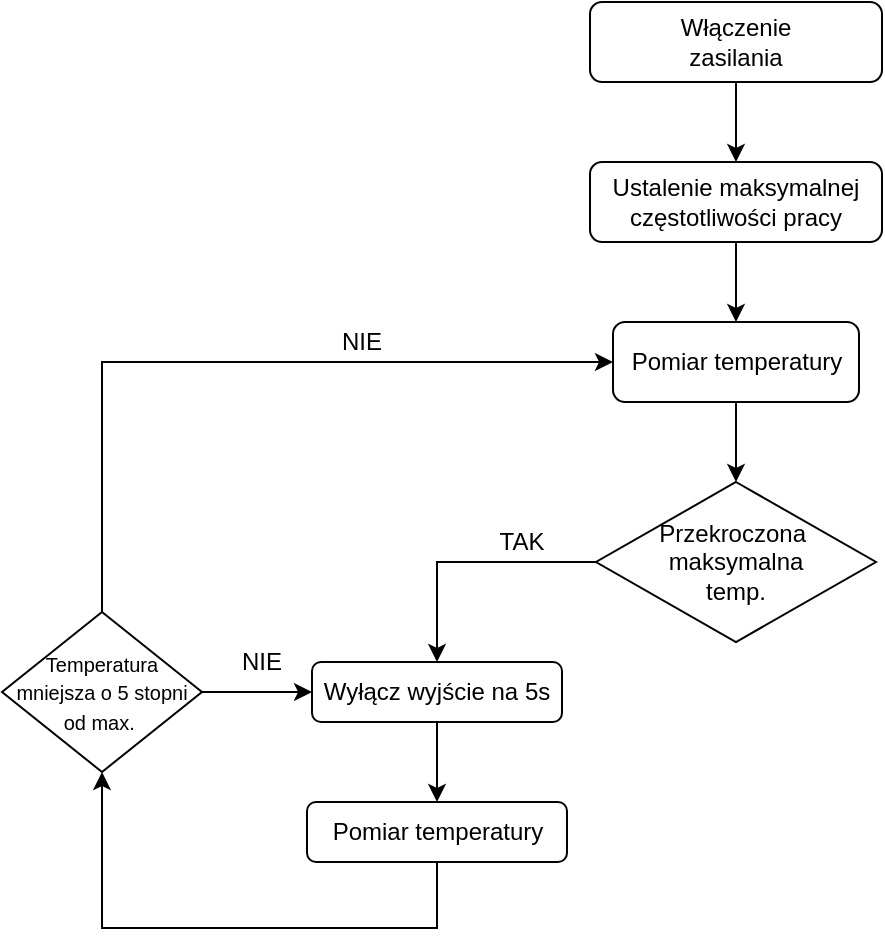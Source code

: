 <mxfile version="15.0.4" type="github">
  <diagram id="C5RBs43oDa-KdzZeNtuy" name="Page-1">
    <mxGraphModel dx="1152" dy="663" grid="1" gridSize="10" guides="1" tooltips="1" connect="1" arrows="1" fold="1" page="1" pageScale="1" pageWidth="1169" pageHeight="1654" math="0" shadow="0">
      <root>
        <mxCell id="WIyWlLk6GJQsqaUBKTNV-0" />
        <mxCell id="WIyWlLk6GJQsqaUBKTNV-1" parent="WIyWlLk6GJQsqaUBKTNV-0" />
        <mxCell id="vMiu2fG2k06gHXOazZ61-3" value="" style="edgeStyle=orthogonalEdgeStyle;rounded=0;orthogonalLoop=1;jettySize=auto;html=1;" edge="1" parent="WIyWlLk6GJQsqaUBKTNV-1" source="WIyWlLk6GJQsqaUBKTNV-3" target="vMiu2fG2k06gHXOazZ61-1">
          <mxGeometry relative="1" as="geometry" />
        </mxCell>
        <mxCell id="WIyWlLk6GJQsqaUBKTNV-3" value="Włączenie &lt;br&gt;zasilania" style="rounded=1;whiteSpace=wrap;html=1;fontSize=12;glass=0;strokeWidth=1;shadow=0;" parent="WIyWlLk6GJQsqaUBKTNV-1" vertex="1">
          <mxGeometry x="354" y="40" width="146" height="40" as="geometry" />
        </mxCell>
        <mxCell id="vMiu2fG2k06gHXOazZ61-7" value="" style="edgeStyle=orthogonalEdgeStyle;rounded=0;orthogonalLoop=1;jettySize=auto;html=1;" edge="1" parent="WIyWlLk6GJQsqaUBKTNV-1" source="vMiu2fG2k06gHXOazZ61-1" target="vMiu2fG2k06gHXOazZ61-4">
          <mxGeometry relative="1" as="geometry" />
        </mxCell>
        <mxCell id="vMiu2fG2k06gHXOazZ61-1" value="Ustalenie maksymalnej częstotliwości pracy" style="rounded=1;whiteSpace=wrap;html=1;" vertex="1" parent="WIyWlLk6GJQsqaUBKTNV-1">
          <mxGeometry x="354" y="120" width="146" height="40" as="geometry" />
        </mxCell>
        <mxCell id="vMiu2fG2k06gHXOazZ61-9" value="" style="edgeStyle=orthogonalEdgeStyle;rounded=0;orthogonalLoop=1;jettySize=auto;html=1;" edge="1" parent="WIyWlLk6GJQsqaUBKTNV-1" source="vMiu2fG2k06gHXOazZ61-4" target="vMiu2fG2k06gHXOazZ61-8">
          <mxGeometry relative="1" as="geometry" />
        </mxCell>
        <mxCell id="vMiu2fG2k06gHXOazZ61-4" value="Pomiar temperatury" style="rounded=1;whiteSpace=wrap;html=1;" vertex="1" parent="WIyWlLk6GJQsqaUBKTNV-1">
          <mxGeometry x="365.5" y="200" width="123" height="40" as="geometry" />
        </mxCell>
        <mxCell id="vMiu2fG2k06gHXOazZ61-13" value="" style="edgeStyle=orthogonalEdgeStyle;rounded=0;orthogonalLoop=1;jettySize=auto;html=1;" edge="1" parent="WIyWlLk6GJQsqaUBKTNV-1" source="vMiu2fG2k06gHXOazZ61-8" target="vMiu2fG2k06gHXOazZ61-11">
          <mxGeometry relative="1" as="geometry">
            <mxPoint x="247" y="320" as="targetPoint" />
          </mxGeometry>
        </mxCell>
        <mxCell id="vMiu2fG2k06gHXOazZ61-8" value="Przekroczona&amp;nbsp;&lt;br&gt;maksymalna&lt;br&gt;temp." style="rhombus;whiteSpace=wrap;html=1;" vertex="1" parent="WIyWlLk6GJQsqaUBKTNV-1">
          <mxGeometry x="357" y="280" width="140" height="80" as="geometry" />
        </mxCell>
        <mxCell id="vMiu2fG2k06gHXOazZ61-16" value="" style="edgeStyle=orthogonalEdgeStyle;rounded=0;orthogonalLoop=1;jettySize=auto;html=1;" edge="1" parent="WIyWlLk6GJQsqaUBKTNV-1" source="vMiu2fG2k06gHXOazZ61-11" target="vMiu2fG2k06gHXOazZ61-15">
          <mxGeometry relative="1" as="geometry" />
        </mxCell>
        <mxCell id="vMiu2fG2k06gHXOazZ61-11" value="Wyłącz wyjście na 5s" style="rounded=1;whiteSpace=wrap;html=1;" vertex="1" parent="WIyWlLk6GJQsqaUBKTNV-1">
          <mxGeometry x="215" y="370" width="125" height="30" as="geometry" />
        </mxCell>
        <mxCell id="vMiu2fG2k06gHXOazZ61-14" value="TAK" style="text;html=1;strokeColor=none;fillColor=none;align=center;verticalAlign=middle;whiteSpace=wrap;rounded=0;" vertex="1" parent="WIyWlLk6GJQsqaUBKTNV-1">
          <mxGeometry x="300" y="300" width="40" height="20" as="geometry" />
        </mxCell>
        <mxCell id="vMiu2fG2k06gHXOazZ61-19" value="" style="edgeStyle=orthogonalEdgeStyle;rounded=0;orthogonalLoop=1;jettySize=auto;html=1;entryX=0.5;entryY=1;entryDx=0;entryDy=0;" edge="1" parent="WIyWlLk6GJQsqaUBKTNV-1" source="vMiu2fG2k06gHXOazZ61-15" target="vMiu2fG2k06gHXOazZ61-17">
          <mxGeometry relative="1" as="geometry">
            <mxPoint x="277.5" y="535" as="targetPoint" />
            <Array as="points">
              <mxPoint x="278" y="503" />
              <mxPoint x="110" y="503" />
            </Array>
          </mxGeometry>
        </mxCell>
        <mxCell id="vMiu2fG2k06gHXOazZ61-15" value="Pomiar temperatury" style="rounded=1;whiteSpace=wrap;html=1;" vertex="1" parent="WIyWlLk6GJQsqaUBKTNV-1">
          <mxGeometry x="212.5" y="440" width="130" height="30" as="geometry" />
        </mxCell>
        <mxCell id="vMiu2fG2k06gHXOazZ61-20" value="" style="edgeStyle=orthogonalEdgeStyle;rounded=0;orthogonalLoop=1;jettySize=auto;html=1;" edge="1" parent="WIyWlLk6GJQsqaUBKTNV-1" source="vMiu2fG2k06gHXOazZ61-17" target="vMiu2fG2k06gHXOazZ61-11">
          <mxGeometry relative="1" as="geometry" />
        </mxCell>
        <mxCell id="vMiu2fG2k06gHXOazZ61-25" value="" style="edgeStyle=orthogonalEdgeStyle;rounded=0;orthogonalLoop=1;jettySize=auto;html=1;" edge="1" parent="WIyWlLk6GJQsqaUBKTNV-1" source="vMiu2fG2k06gHXOazZ61-17" target="vMiu2fG2k06gHXOazZ61-4">
          <mxGeometry relative="1" as="geometry">
            <mxPoint x="110" y="225" as="targetPoint" />
            <Array as="points">
              <mxPoint x="110" y="220" />
            </Array>
          </mxGeometry>
        </mxCell>
        <mxCell id="vMiu2fG2k06gHXOazZ61-17" value="&lt;font style=&quot;font-size: 10px&quot;&gt;Temperatura mniejsza o 5 stopni od max.&amp;nbsp;&lt;/font&gt;" style="rhombus;whiteSpace=wrap;html=1;" vertex="1" parent="WIyWlLk6GJQsqaUBKTNV-1">
          <mxGeometry x="60" y="345" width="100" height="80" as="geometry" />
        </mxCell>
        <mxCell id="vMiu2fG2k06gHXOazZ61-21" value="NIE" style="text;html=1;strokeColor=none;fillColor=none;align=center;verticalAlign=middle;whiteSpace=wrap;rounded=0;" vertex="1" parent="WIyWlLk6GJQsqaUBKTNV-1">
          <mxGeometry x="170" y="360" width="40" height="20" as="geometry" />
        </mxCell>
        <mxCell id="vMiu2fG2k06gHXOazZ61-26" value="NIE" style="text;html=1;strokeColor=none;fillColor=none;align=center;verticalAlign=middle;whiteSpace=wrap;rounded=0;" vertex="1" parent="WIyWlLk6GJQsqaUBKTNV-1">
          <mxGeometry x="220" y="200" width="40" height="20" as="geometry" />
        </mxCell>
      </root>
    </mxGraphModel>
  </diagram>
</mxfile>
